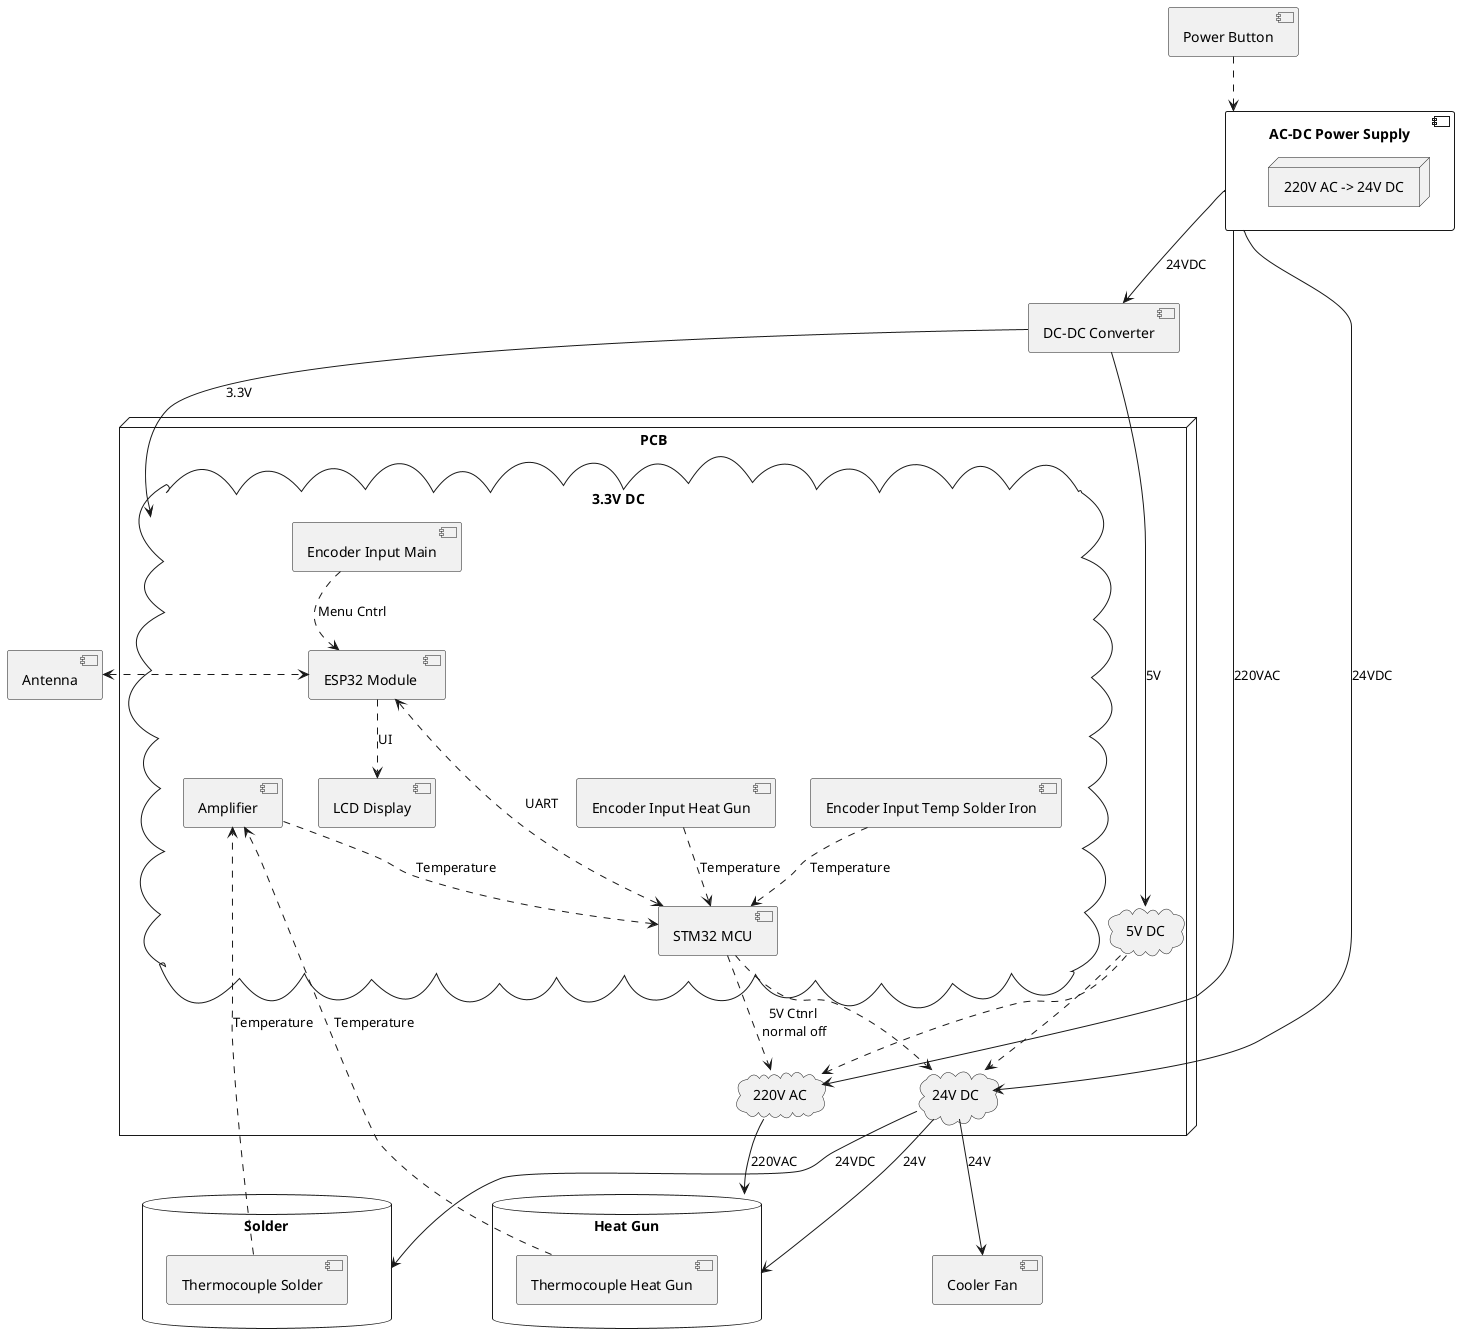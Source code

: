 @startuml

component "AC-DC Power Supply" as power {
    node "220V AC -> 24V DC"
}
component "DC-DC Converter" as converter
component "Cooler Fan" as cooller
component "Antenna" as antenna
component "Power Button" as button

database "Solder" as solder {
    component "Thermocouple Solder" as thcSolder
}

database "Heat Gun" as gun {
    component "Thermocouple Heat Gun" as thcHeat
}

node "PCB" as interfaces {
    cloud "3.3V DC" as lvdomain {
        component "LCD Display" as display
        component "ESP32 Module " as mcu
        component "Encoder Input Temp Solder Iron" as inputTemp
        component "Encoder Input Heat Gun" as inputHeat
        component "Encoder Input Main" as inputMain
        component "STM32 MCU" as driver
        component "Amplifier" as amp
    }
    cloud "5V DC" as lvdomain2
    cloud "220V AC" as hvdomain
    cloud "24V DC"  as mvdomain
}

power --> converter : 24VDC
power --> hvdomain : 220VAC
power --> mvdomain : 24VDC
converter --> lvdomain : 3.3V
converter --> lvdomain2 : 5V
mvdomain --> cooller : 24V
mvdomain -down-> solder : 24VDC   
hvdomain -down-> gun : 220VAC
mvdomain --> gun : 24V

thcSolder ..> amp : Temperature
thcHeat ..> amp : Temperature
amp ..> driver : Temperature

mcu ..> display : UI

inputMain ..> mcu : Menu Cntrl
inputTemp ..> driver : Temperature
inputHeat ..> driver : Temperature

mcu <...> driver : UART

driver ..> hvdomain : 5V Ctnrl\n normal off
driver ..> mvdomain

lvdomain2 ..> hvdomain
lvdomain2 ..>mvdomain

mcu <.left.> antenna

button ..> power

@enduml